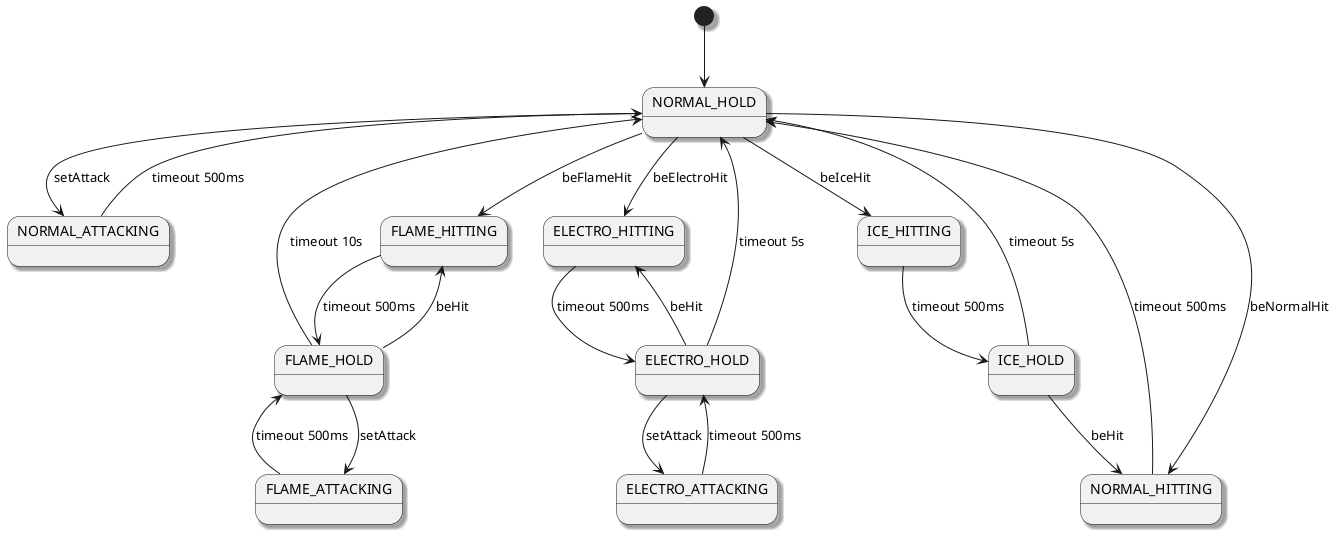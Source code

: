 @startuml

skinparam shadowing true

[*] --> NORMAL_HOLD

NORMAL_HOLD --> NORMAL_ATTACKING : setAttack
NORMAL_HOLD --> NORMAL_HITTING : beNormalHit
NORMAL_HOLD --> FLAME_HITTING : beFlameHit
NORMAL_HOLD --> ICE_HITTING : beIceHit
NORMAL_HOLD --> ELECTRO_HITTING : beElectroHit
NORMAL_ATTACKING --> NORMAL_HOLD : timeout 500ms
NORMAL_HITTING --> NORMAL_HOLD : timeout 500ms

FLAME_HOLD --> FLAME_ATTACKING : setAttack
FLAME_HOLD --> FLAME_HITTING : beHit
FLAME_HOLD --> NORMAL_HOLD : timeout 10s
FLAME_ATTACKING --> FLAME_HOLD : timeout 500ms
FLAME_HITTING --> FLAME_HOLD : timeout 500ms

ICE_HOLD --> NORMAL_HITTING : beHit
ICE_HOLD --> NORMAL_HOLD : timeout 5s
ICE_HITTING --> ICE_HOLD : timeout 500ms

ELECTRO_HOLD --> ELECTRO_ATTACKING : setAttack
ELECTRO_HOLD --> ELECTRO_HITTING : beHit
ELECTRO_HOLD --> NORMAL_HOLD : timeout 5s
ELECTRO_ATTACKING --> ELECTRO_HOLD : timeout 500ms
ELECTRO_HITTING --> ELECTRO_HOLD : timeout 500ms




@enduml
